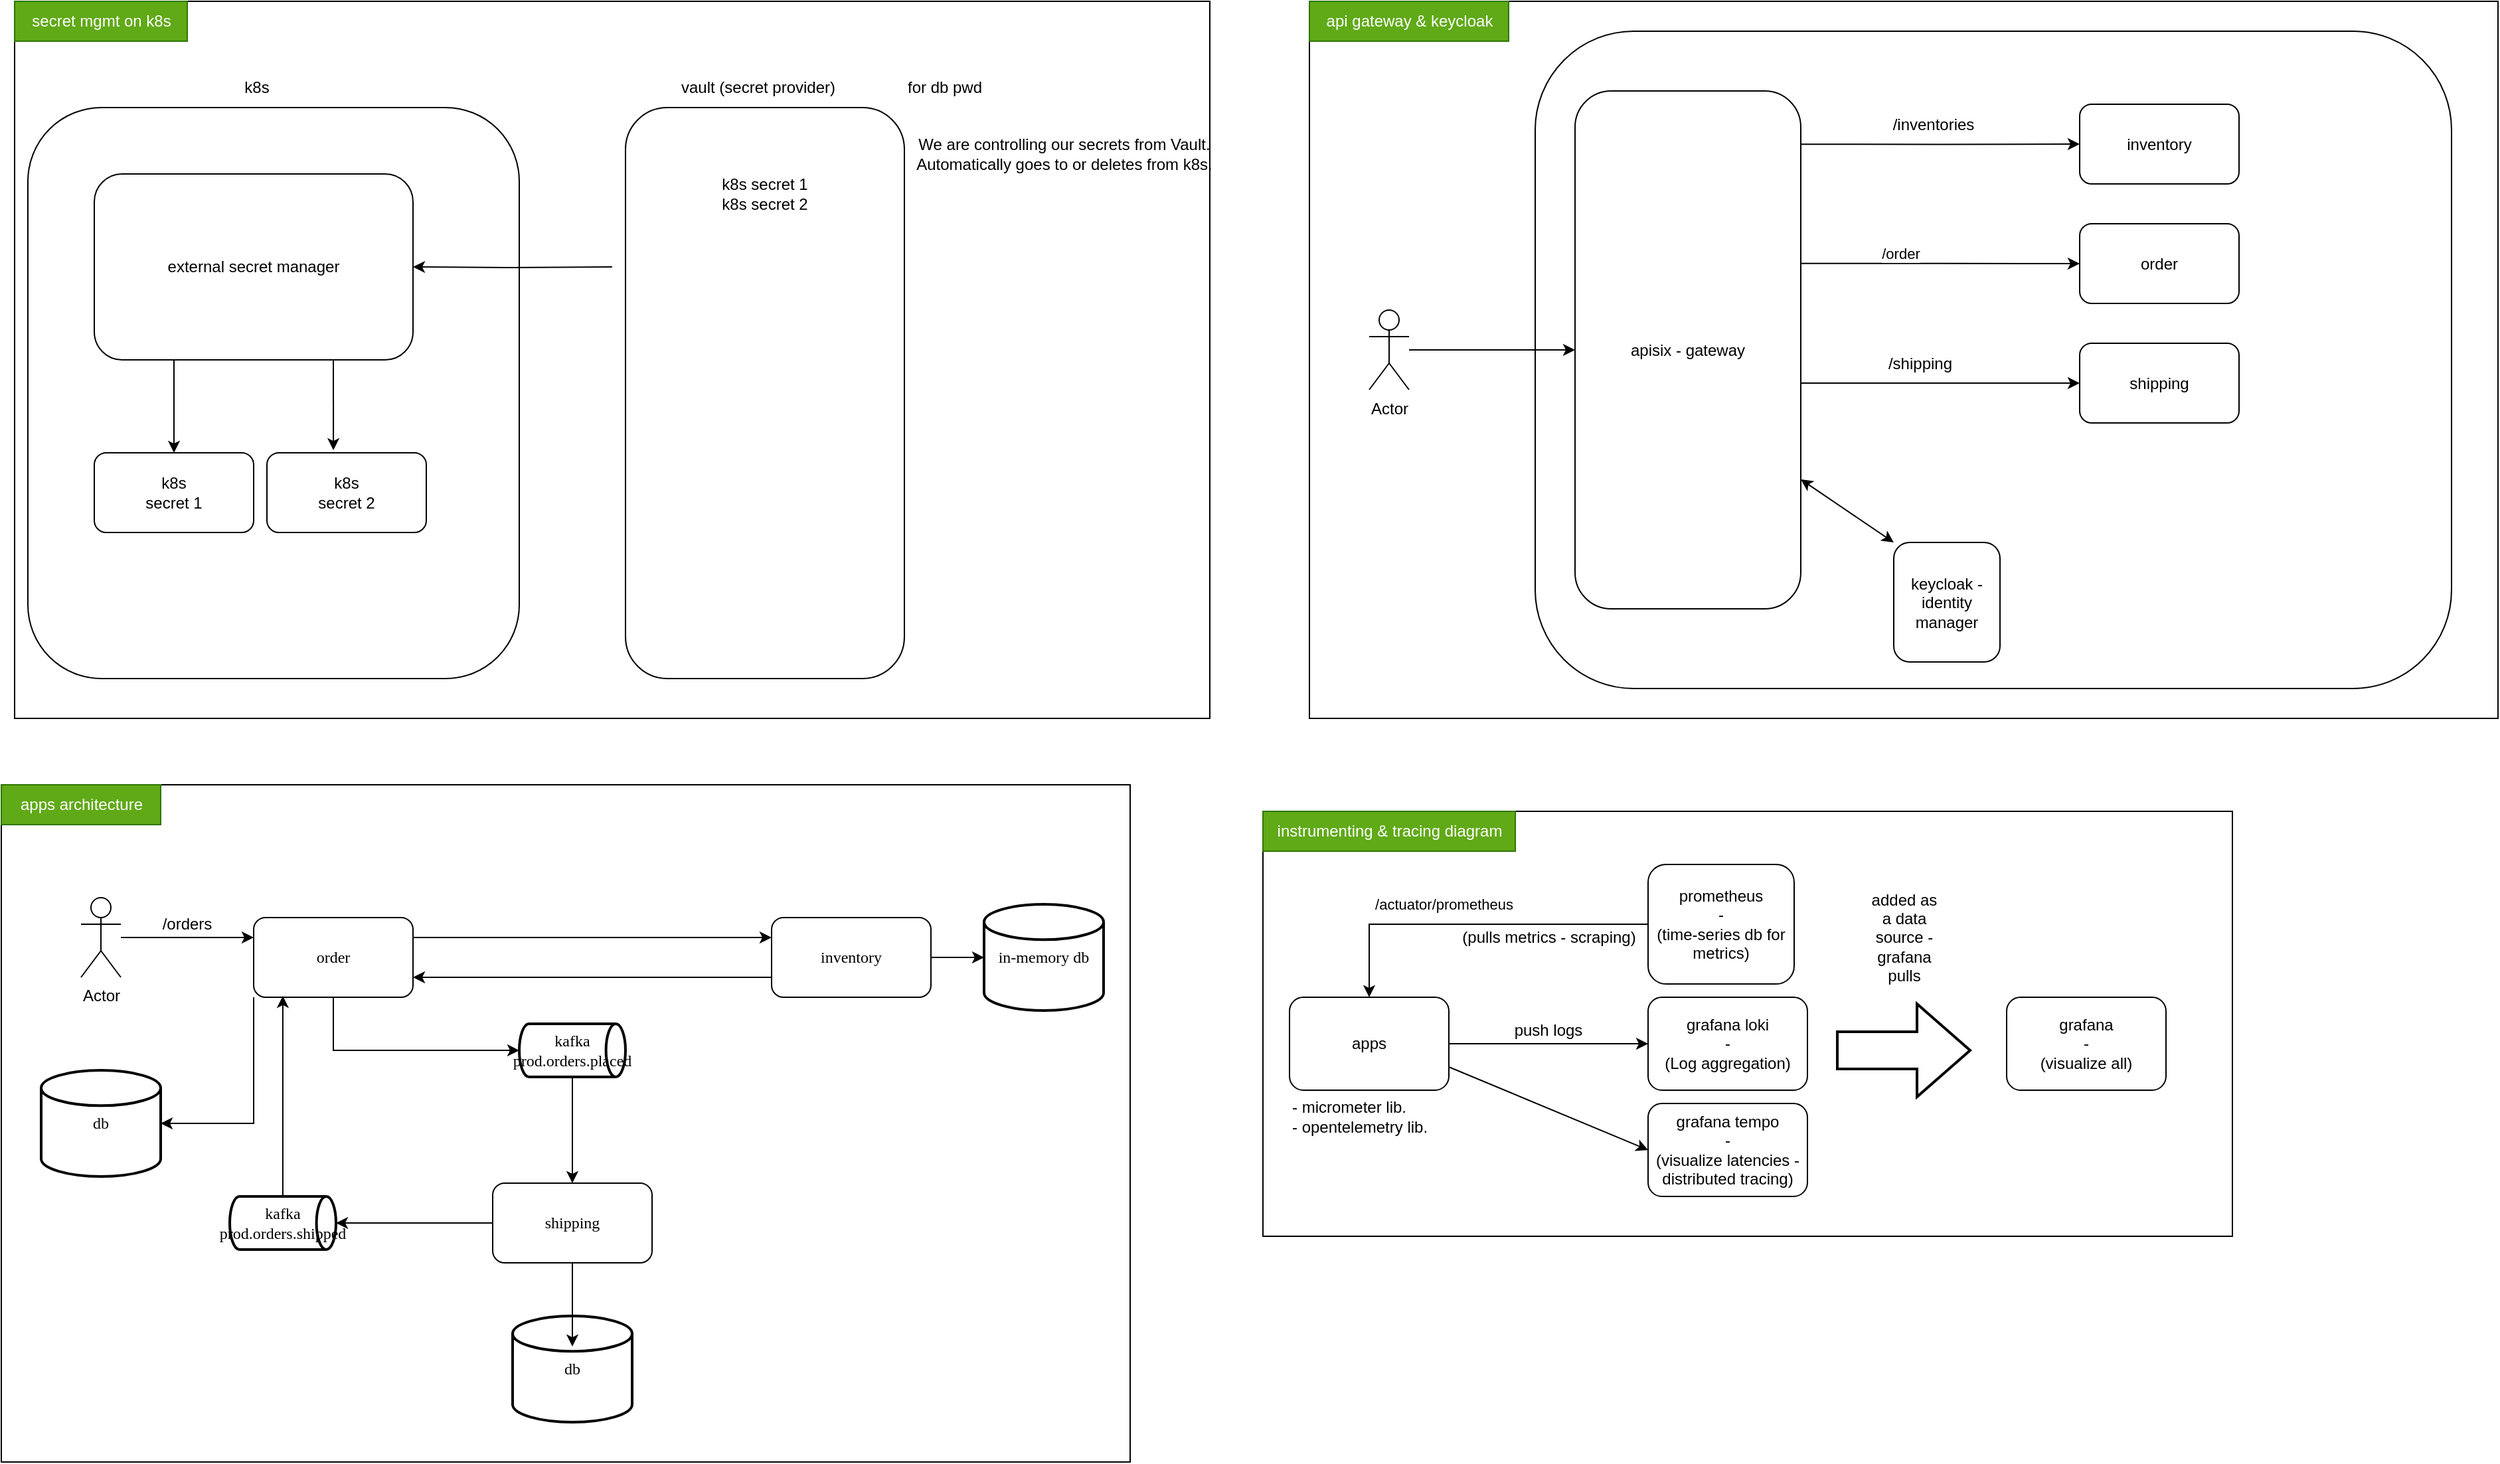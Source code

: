 <mxfile version="20.5.3" type="embed"><diagram name="Page-1" id="9L5oCwXKukPPDeXqEJFU"><mxGraphModel dx="1340" dy="1171" grid="1" gridSize="10" guides="1" tooltips="1" connect="1" arrows="1" fold="1" page="0" pageScale="1" pageWidth="850" pageHeight="1100" background="none" math="0" shadow="0"><root><mxCell id="0"/><mxCell id="1" parent="0"/><mxCell id="6" value="" style="rounded=0;whiteSpace=wrap;html=1;fillColor=none;gradientColor=none;" parent="1" vertex="1"><mxGeometry x="10" y="220" width="850" height="510" as="geometry"/></mxCell><mxCell id="4" value="" style="rounded=0;whiteSpace=wrap;html=1;fillColor=none;gradientColor=none;" parent="1" vertex="1"><mxGeometry x="960" y="240" width="730" height="320" as="geometry"/></mxCell><mxCell id="18" value="" style="rounded=0;whiteSpace=wrap;html=1;fillColor=none;gradientColor=none;" parent="1" vertex="1"><mxGeometry x="995" y="-370" width="895" height="540" as="geometry"/></mxCell><mxCell id="16" value="" style="rounded=0;whiteSpace=wrap;html=1;fillColor=none;gradientColor=none;" parent="1" vertex="1"><mxGeometry x="20" y="-370" width="900" height="540" as="geometry"/></mxCell><mxCell id="U5qZKJpmwjKuic1yh8uf-46" style="edgeStyle=orthogonalEdgeStyle;rounded=0;orthogonalLoop=1;jettySize=auto;html=1;entryX=0;entryY=0.25;entryDx=0;entryDy=0;exitX=1;exitY=0.25;exitDx=0;exitDy=0;" parent="1" source="U5qZKJpmwjKuic1yh8uf-1" target="U5qZKJpmwjKuic1yh8uf-3" edge="1"><mxGeometry relative="1" as="geometry"/></mxCell><mxCell id="U5qZKJpmwjKuic1yh8uf-1" value="&lt;font face=&quot;Comic Sans MS&quot;&gt;order&lt;/font&gt;" style="rounded=1;whiteSpace=wrap;html=1;" parent="1" vertex="1"><mxGeometry x="200" y="320" width="120" height="60" as="geometry"/></mxCell><mxCell id="U5qZKJpmwjKuic1yh8uf-8" style="edgeStyle=orthogonalEdgeStyle;rounded=0;orthogonalLoop=1;jettySize=auto;html=1;" parent="1" source="U5qZKJpmwjKuic1yh8uf-3" target="U5qZKJpmwjKuic1yh8uf-6" edge="1"><mxGeometry relative="1" as="geometry"/></mxCell><mxCell id="U5qZKJpmwjKuic1yh8uf-47" style="edgeStyle=orthogonalEdgeStyle;rounded=0;orthogonalLoop=1;jettySize=auto;html=1;entryX=1;entryY=0.75;entryDx=0;entryDy=0;exitX=0;exitY=0.75;exitDx=0;exitDy=0;" parent="1" source="U5qZKJpmwjKuic1yh8uf-3" target="U5qZKJpmwjKuic1yh8uf-1" edge="1"><mxGeometry relative="1" as="geometry"/></mxCell><mxCell id="U5qZKJpmwjKuic1yh8uf-3" value="&lt;font face=&quot;Comic Sans MS&quot;&gt;inventory&lt;/font&gt;" style="rounded=1;whiteSpace=wrap;html=1;" parent="1" vertex="1"><mxGeometry x="590" y="320" width="120" height="60" as="geometry"/></mxCell><mxCell id="U5qZKJpmwjKuic1yh8uf-4" value="&lt;font face=&quot;Comic Sans MS&quot;&gt;shipping&lt;/font&gt;" style="rounded=1;whiteSpace=wrap;html=1;" parent="1" vertex="1"><mxGeometry x="380" y="520" width="120" height="60" as="geometry"/></mxCell><mxCell id="U5qZKJpmwjKuic1yh8uf-6" value="&lt;font face=&quot;Comic Sans MS&quot;&gt;in-memory db&lt;br&gt;&lt;/font&gt;" style="strokeWidth=2;html=1;shape=mxgraph.flowchart.database;whiteSpace=wrap;" parent="1" vertex="1"><mxGeometry x="750" y="310" width="90" height="80" as="geometry"/></mxCell><mxCell id="U5qZKJpmwjKuic1yh8uf-41" style="edgeStyle=orthogonalEdgeStyle;rounded=0;orthogonalLoop=1;jettySize=auto;html=1;" parent="1" source="U5qZKJpmwjKuic1yh8uf-7" target="U5qZKJpmwjKuic1yh8uf-4" edge="1"><mxGeometry relative="1" as="geometry"/></mxCell><mxCell id="U5qZKJpmwjKuic1yh8uf-7" value="&lt;font face=&quot;Comic Sans MS&quot;&gt;kafka&lt;br&gt;prod.orders.placed&lt;br&gt;&lt;/font&gt;" style="strokeWidth=2;html=1;shape=mxgraph.flowchart.direct_data;whiteSpace=wrap;" parent="1" vertex="1"><mxGeometry x="400" y="400" width="80" height="40" as="geometry"/></mxCell><mxCell id="U5qZKJpmwjKuic1yh8uf-24" value="&lt;font face=&quot;Comic Sans MS&quot;&gt;db&lt;br&gt;&lt;/font&gt;" style="strokeWidth=2;html=1;shape=mxgraph.flowchart.database;whiteSpace=wrap;" parent="1" vertex="1"><mxGeometry x="40" y="435" width="90" height="80" as="geometry"/></mxCell><mxCell id="U5qZKJpmwjKuic1yh8uf-25" style="edgeStyle=orthogonalEdgeStyle;rounded=0;orthogonalLoop=1;jettySize=auto;html=1;entryX=1;entryY=0.5;entryDx=0;entryDy=0;entryPerimeter=0;exitX=0;exitY=1;exitDx=0;exitDy=0;" parent="1" source="U5qZKJpmwjKuic1yh8uf-1" target="U5qZKJpmwjKuic1yh8uf-24" edge="1"><mxGeometry relative="1" as="geometry"/></mxCell><mxCell id="U5qZKJpmwjKuic1yh8uf-26" style="edgeStyle=orthogonalEdgeStyle;rounded=0;orthogonalLoop=1;jettySize=auto;html=1;entryX=0;entryY=0.5;entryDx=0;entryDy=0;entryPerimeter=0;exitX=0.5;exitY=1;exitDx=0;exitDy=0;" parent="1" source="U5qZKJpmwjKuic1yh8uf-1" target="U5qZKJpmwjKuic1yh8uf-7" edge="1"><mxGeometry relative="1" as="geometry"/></mxCell><mxCell id="U5qZKJpmwjKuic1yh8uf-29" value="&lt;font face=&quot;Comic Sans MS&quot;&gt;db&lt;br&gt;&lt;/font&gt;" style="strokeWidth=2;html=1;shape=mxgraph.flowchart.database;whiteSpace=wrap;" parent="1" vertex="1"><mxGeometry x="395" y="620" width="90" height="80" as="geometry"/></mxCell><mxCell id="U5qZKJpmwjKuic1yh8uf-31" style="edgeStyle=orthogonalEdgeStyle;rounded=0;orthogonalLoop=1;jettySize=auto;html=1;entryX=0.5;entryY=0.288;entryDx=0;entryDy=0;entryPerimeter=0;" parent="1" source="U5qZKJpmwjKuic1yh8uf-4" target="U5qZKJpmwjKuic1yh8uf-29" edge="1"><mxGeometry relative="1" as="geometry"/></mxCell><mxCell id="U5qZKJpmwjKuic1yh8uf-40" value="&lt;font face=&quot;Comic Sans MS&quot;&gt;kafka&lt;br&gt;prod.orders.shipped&lt;br&gt;&lt;/font&gt;" style="strokeWidth=2;html=1;shape=mxgraph.flowchart.direct_data;whiteSpace=wrap;" parent="1" vertex="1"><mxGeometry x="182" y="530" width="80" height="40" as="geometry"/></mxCell><mxCell id="U5qZKJpmwjKuic1yh8uf-43" style="edgeStyle=orthogonalEdgeStyle;rounded=0;orthogonalLoop=1;jettySize=auto;html=1;entryX=1;entryY=0.5;entryDx=0;entryDy=0;entryPerimeter=0;" parent="1" source="U5qZKJpmwjKuic1yh8uf-4" target="U5qZKJpmwjKuic1yh8uf-40" edge="1"><mxGeometry relative="1" as="geometry"/></mxCell><mxCell id="U5qZKJpmwjKuic1yh8uf-45" style="edgeStyle=orthogonalEdgeStyle;rounded=0;orthogonalLoop=1;jettySize=auto;html=1;entryX=0.183;entryY=0.983;entryDx=0;entryDy=0;entryPerimeter=0;" parent="1" source="U5qZKJpmwjKuic1yh8uf-40" target="U5qZKJpmwjKuic1yh8uf-1" edge="1"><mxGeometry relative="1" as="geometry"/></mxCell><mxCell id="gGRqJUYBQf3jrcAOIzdx-1" value="" style="rounded=1;whiteSpace=wrap;html=1;" parent="1" vertex="1"><mxGeometry x="30" y="-290" width="370" height="430" as="geometry"/></mxCell><mxCell id="gGRqJUYBQf3jrcAOIzdx-11" style="edgeStyle=orthogonalEdgeStyle;rounded=0;orthogonalLoop=1;jettySize=auto;html=1;exitX=0.25;exitY=1;exitDx=0;exitDy=0;" parent="1" source="gGRqJUYBQf3jrcAOIzdx-2" target="gGRqJUYBQf3jrcAOIzdx-3" edge="1"><mxGeometry relative="1" as="geometry"/></mxCell><mxCell id="gGRqJUYBQf3jrcAOIzdx-13" style="edgeStyle=orthogonalEdgeStyle;rounded=0;orthogonalLoop=1;jettySize=auto;html=1;exitX=0.75;exitY=1;exitDx=0;exitDy=0;entryX=0.417;entryY=-0.033;entryDx=0;entryDy=0;entryPerimeter=0;" parent="1" source="gGRqJUYBQf3jrcAOIzdx-2" target="gGRqJUYBQf3jrcAOIzdx-4" edge="1"><mxGeometry relative="1" as="geometry"/></mxCell><mxCell id="gGRqJUYBQf3jrcAOIzdx-2" value="external secret manager" style="rounded=1;whiteSpace=wrap;html=1;" parent="1" vertex="1"><mxGeometry x="80" y="-240" width="240" height="140" as="geometry"/></mxCell><mxCell id="gGRqJUYBQf3jrcAOIzdx-3" value="k8s &lt;br&gt;secret 1" style="rounded=1;whiteSpace=wrap;html=1;" parent="1" vertex="1"><mxGeometry x="80" y="-30" width="120" height="60" as="geometry"/></mxCell><mxCell id="gGRqJUYBQf3jrcAOIzdx-4" value="k8s &lt;br&gt;secret 2" style="rounded=1;whiteSpace=wrap;html=1;" parent="1" vertex="1"><mxGeometry x="210" y="-30" width="120" height="60" as="geometry"/></mxCell><mxCell id="gGRqJUYBQf3jrcAOIzdx-10" style="edgeStyle=orthogonalEdgeStyle;rounded=0;orthogonalLoop=1;jettySize=auto;html=1;entryX=1;entryY=0.5;entryDx=0;entryDy=0;" parent="1" target="gGRqJUYBQf3jrcAOIzdx-2" edge="1"><mxGeometry relative="1" as="geometry"><mxPoint x="470" y="-170" as="sourcePoint"/></mxGeometry></mxCell><mxCell id="gGRqJUYBQf3jrcAOIzdx-5" value="" style="rounded=1;whiteSpace=wrap;html=1;" parent="1" vertex="1"><mxGeometry x="480" y="-290" width="210" height="430" as="geometry"/></mxCell><mxCell id="gGRqJUYBQf3jrcAOIzdx-7" value="k8s secret 1&lt;br&gt;k8s&amp;nbsp;secret 2" style="text;html=1;strokeColor=none;fillColor=none;align=center;verticalAlign=middle;whiteSpace=wrap;rounded=0;" parent="1" vertex="1"><mxGeometry x="510" y="-240" width="150" height="30" as="geometry"/></mxCell><mxCell id="gGRqJUYBQf3jrcAOIzdx-8" value="k8s" style="text;html=1;align=center;verticalAlign=middle;resizable=0;points=[];autosize=1;strokeColor=none;fillColor=none;" parent="1" vertex="1"><mxGeometry x="182" y="-320" width="40" height="30" as="geometry"/></mxCell><mxCell id="gGRqJUYBQf3jrcAOIzdx-9" value="vault (secret provider)" style="text;strokeColor=none;align=center;fillColor=none;html=1;verticalAlign=middle;whiteSpace=wrap;rounded=0;" parent="1" vertex="1"><mxGeometry x="500" y="-320" width="160" height="30" as="geometry"/></mxCell><mxCell id="gGRqJUYBQf3jrcAOIzdx-15" value="We are controlling our secrets from Vault.&lt;br&gt;Automatically goes to or deletes from k8s." style="text;html=1;align=center;verticalAlign=middle;resizable=0;points=[];autosize=1;strokeColor=none;fillColor=none;" parent="1" vertex="1"><mxGeometry x="685" y="-275" width="250" height="40" as="geometry"/></mxCell><mxCell id="pC24YJ5IWRTdV-J8sgua-1" value="" style="rounded=1;whiteSpace=wrap;html=1;" parent="1" vertex="1"><mxGeometry x="1165" y="-347.5" width="690" height="495" as="geometry"/></mxCell><mxCell id="pC24YJ5IWRTdV-J8sgua-11" style="edgeStyle=orthogonalEdgeStyle;rounded=0;orthogonalLoop=1;jettySize=auto;html=1;entryX=0;entryY=0.5;entryDx=0;entryDy=0;exitX=1;exitY=0.564;exitDx=0;exitDy=0;exitPerimeter=0;" parent="1" source="pC24YJ5IWRTdV-J8sgua-2" target="pC24YJ5IWRTdV-J8sgua-10" edge="1"><mxGeometry relative="1" as="geometry"/></mxCell><mxCell id="pC24YJ5IWRTdV-J8sgua-12" style="edgeStyle=orthogonalEdgeStyle;rounded=0;orthogonalLoop=1;jettySize=auto;html=1;exitX=0.988;exitY=0.333;exitDx=0;exitDy=0;entryX=0;entryY=0.5;entryDx=0;entryDy=0;exitPerimeter=0;" parent="1" source="pC24YJ5IWRTdV-J8sgua-2" target="pC24YJ5IWRTdV-J8sgua-9" edge="1"><mxGeometry relative="1" as="geometry"/></mxCell><mxCell id="pC24YJ5IWRTdV-J8sgua-16" value="/order" style="edgeLabel;html=1;align=center;verticalAlign=middle;resizable=0;points=[];" parent="pC24YJ5IWRTdV-J8sgua-12" vertex="1" connectable="0"><mxGeometry x="-0.283" y="8" relative="1" as="geometry"><mxPoint x="1" as="offset"/></mxGeometry></mxCell><mxCell id="pC24YJ5IWRTdV-J8sgua-15" style="edgeStyle=orthogonalEdgeStyle;rounded=0;orthogonalLoop=1;jettySize=auto;html=1;entryX=0;entryY=0.5;entryDx=0;entryDy=0;exitX=0.976;exitY=0.103;exitDx=0;exitDy=0;exitPerimeter=0;" parent="1" source="pC24YJ5IWRTdV-J8sgua-2" target="pC24YJ5IWRTdV-J8sgua-4" edge="1"><mxGeometry relative="1" as="geometry"/></mxCell><mxCell id="pC24YJ5IWRTdV-J8sgua-2" value="apisix - gateway" style="rounded=1;whiteSpace=wrap;html=1;arcSize=16;" parent="1" vertex="1"><mxGeometry x="1195" y="-302.5" width="170" height="390" as="geometry"/></mxCell><mxCell id="pC24YJ5IWRTdV-J8sgua-3" value="keycloak - identity manager" style="rounded=1;whiteSpace=wrap;html=1;" parent="1" vertex="1"><mxGeometry x="1435" y="37.5" width="80" height="90" as="geometry"/></mxCell><mxCell id="pC24YJ5IWRTdV-J8sgua-4" value="inventory" style="rounded=1;whiteSpace=wrap;html=1;" parent="1" vertex="1"><mxGeometry x="1575" y="-292.5" width="120" height="60" as="geometry"/></mxCell><mxCell id="pC24YJ5IWRTdV-J8sgua-8" value="" style="endArrow=classic;startArrow=classic;html=1;rounded=0;entryX=1;entryY=0.75;entryDx=0;entryDy=0;exitX=0;exitY=0;exitDx=0;exitDy=0;" parent="1" source="pC24YJ5IWRTdV-J8sgua-3" target="pC24YJ5IWRTdV-J8sgua-2" edge="1"><mxGeometry width="50" height="50" relative="1" as="geometry"><mxPoint x="1325" y="-42.5" as="sourcePoint"/><mxPoint x="1375" y="-92.5" as="targetPoint"/></mxGeometry></mxCell><mxCell id="pC24YJ5IWRTdV-J8sgua-9" value="order" style="rounded=1;whiteSpace=wrap;html=1;" parent="1" vertex="1"><mxGeometry x="1575" y="-202.5" width="120" height="60" as="geometry"/></mxCell><mxCell id="pC24YJ5IWRTdV-J8sgua-10" value="shipping" style="rounded=1;whiteSpace=wrap;html=1;" parent="1" vertex="1"><mxGeometry x="1575" y="-112.5" width="120" height="60" as="geometry"/></mxCell><mxCell id="pC24YJ5IWRTdV-J8sgua-20" value="/inventories" style="text;html=1;strokeColor=none;fillColor=none;align=center;verticalAlign=middle;whiteSpace=wrap;rounded=0;" parent="1" vertex="1"><mxGeometry x="1435" y="-292.5" width="60" height="30" as="geometry"/></mxCell><mxCell id="pC24YJ5IWRTdV-J8sgua-21" value="/shipping" style="text;html=1;strokeColor=none;fillColor=none;align=center;verticalAlign=middle;whiteSpace=wrap;rounded=0;" parent="1" vertex="1"><mxGeometry x="1425" y="-112.5" width="60" height="30" as="geometry"/></mxCell><mxCell id="pC24YJ5IWRTdV-J8sgua-23" value="Actor" style="shape=umlActor;verticalLabelPosition=bottom;verticalAlign=top;html=1;outlineConnect=0;" parent="1" vertex="1"><mxGeometry x="1040" y="-137.5" width="30" height="60" as="geometry"/></mxCell><mxCell id="pC24YJ5IWRTdV-J8sgua-24" style="edgeStyle=orthogonalEdgeStyle;rounded=0;orthogonalLoop=1;jettySize=auto;html=1;entryX=0;entryY=0.5;entryDx=0;entryDy=0;" parent="1" source="pC24YJ5IWRTdV-J8sgua-23" target="pC24YJ5IWRTdV-J8sgua-2" edge="1"><mxGeometry relative="1" as="geometry"/></mxCell><mxCell id="pC24YJ5IWRTdV-J8sgua-25" value="for db pwd" style="text;html=1;align=center;verticalAlign=middle;resizable=0;points=[];autosize=1;strokeColor=none;fillColor=none;" parent="1" vertex="1"><mxGeometry x="680" y="-320" width="80" height="30" as="geometry"/></mxCell><mxCell id="btFb5VA50XGffJNv-ctb-5" style="edgeStyle=orthogonalEdgeStyle;rounded=0;orthogonalLoop=1;jettySize=auto;html=1;entryX=0.5;entryY=0;entryDx=0;entryDy=0;exitX=0;exitY=0.5;exitDx=0;exitDy=0;" parent="1" source="btFb5VA50XGffJNv-ctb-2" target="btFb5VA50XGffJNv-ctb-1" edge="1"><mxGeometry relative="1" as="geometry"/></mxCell><mxCell id="btFb5VA50XGffJNv-ctb-6" value="/actuator/prometheus" style="edgeLabel;html=1;align=center;verticalAlign=middle;resizable=0;points=[];" parent="btFb5VA50XGffJNv-ctb-5" vertex="1" connectable="0"><mxGeometry x="-0.26" y="8" relative="1" as="geometry"><mxPoint x="-56" y="-23" as="offset"/></mxGeometry></mxCell><mxCell id="21" style="edgeStyle=orthogonalEdgeStyle;rounded=0;orthogonalLoop=1;jettySize=auto;html=1;" parent="1" source="btFb5VA50XGffJNv-ctb-1" target="9" edge="1"><mxGeometry relative="1" as="geometry"/></mxCell><mxCell id="btFb5VA50XGffJNv-ctb-1" value="apps" style="rounded=1;whiteSpace=wrap;html=1;" parent="1" vertex="1"><mxGeometry x="980" y="380" width="120" height="70" as="geometry"/></mxCell><mxCell id="btFb5VA50XGffJNv-ctb-2" value="prometheus&lt;br&gt;-&lt;br&gt;(time-series db for metrics)" style="rounded=1;whiteSpace=wrap;html=1;" parent="1" vertex="1"><mxGeometry x="1250" y="280" width="110" height="90" as="geometry"/></mxCell><mxCell id="btFb5VA50XGffJNv-ctb-3" value="grafana&lt;br&gt;-&lt;br&gt;(visualize all)" style="rounded=1;whiteSpace=wrap;html=1;" parent="1" vertex="1"><mxGeometry x="1520" y="380" width="120" height="70" as="geometry"/></mxCell><mxCell id="2" value="(pulls metrics - scraping)" style="text;html=1;align=center;verticalAlign=middle;resizable=0;points=[];autosize=1;strokeColor=none;fillColor=none;" parent="1" vertex="1"><mxGeometry x="1100" y="320" width="150" height="30" as="geometry"/></mxCell><mxCell id="5" value="instrumenting &amp;amp; tracing diagram" style="text;html=1;align=center;verticalAlign=middle;resizable=0;points=[];autosize=1;strokeColor=#2D7600;fillColor=#60a917;fontColor=#ffffff;" parent="1" vertex="1"><mxGeometry x="960" y="240" width="190" height="30" as="geometry"/></mxCell><mxCell id="7" value="apps architecture" style="text;html=1;align=center;verticalAlign=middle;resizable=0;points=[];autosize=1;strokeColor=#2D7600;fillColor=#60a917;fontColor=#ffffff;" parent="1" vertex="1"><mxGeometry x="10" y="220" width="120" height="30" as="geometry"/></mxCell><mxCell id="8" value="- micrometer lib.&lt;br&gt;- opentelemetry lib." style="text;html=1;align=left;verticalAlign=middle;resizable=0;points=[];autosize=1;strokeColor=none;fillColor=none;" parent="1" vertex="1"><mxGeometry x="980" y="450" width="130" height="40" as="geometry"/></mxCell><mxCell id="9" value="grafana loki&lt;br&gt;-&lt;br&gt;(Log aggregation)" style="rounded=1;whiteSpace=wrap;html=1;fillColor=default;gradientColor=none;" parent="1" vertex="1"><mxGeometry x="1250" y="380" width="120" height="70" as="geometry"/></mxCell><mxCell id="11" value="grafana tempo&lt;br&gt;-&lt;br&gt;(visualize&amp;nbsp;latencies - distributed tracing)" style="rounded=1;whiteSpace=wrap;html=1;fillColor=default;gradientColor=none;" parent="1" vertex="1"><mxGeometry x="1250" y="460" width="120" height="70" as="geometry"/></mxCell><mxCell id="15" value="" style="verticalLabelPosition=bottom;verticalAlign=top;html=1;strokeWidth=2;shape=mxgraph.arrows2.arrow;dy=0.6;dx=40;notch=0;fillColor=none;gradientColor=none;" parent="1" vertex="1"><mxGeometry x="1392.5" y="385" width="100" height="70" as="geometry"/></mxCell><mxCell id="17" value="secret mgmt on k8s" style="text;html=1;align=center;verticalAlign=middle;resizable=0;points=[];autosize=1;strokeColor=#2D7600;fillColor=#60a917;fontColor=#ffffff;" parent="1" vertex="1"><mxGeometry x="20" y="-370" width="130" height="30" as="geometry"/></mxCell><mxCell id="19" value="api gateway &amp;amp; keycloak" style="text;html=1;align=center;verticalAlign=middle;resizable=0;points=[];autosize=1;strokeColor=#2D7600;fillColor=#60a917;fontColor=#ffffff;" parent="1" vertex="1"><mxGeometry x="995" y="-370" width="150" height="30" as="geometry"/></mxCell><mxCell id="26" value="" style="endArrow=classic;html=1;rounded=0;entryX=0;entryY=0.5;entryDx=0;entryDy=0;exitX=1;exitY=0.75;exitDx=0;exitDy=0;" parent="1" source="btFb5VA50XGffJNv-ctb-1" target="11" edge="1"><mxGeometry width="50" height="50" relative="1" as="geometry"><mxPoint x="1120" y="495" as="sourcePoint"/><mxPoint x="1170" y="445" as="targetPoint"/></mxGeometry></mxCell><mxCell id="27" value="push logs" style="text;html=1;strokeColor=none;fillColor=none;align=center;verticalAlign=middle;whiteSpace=wrap;rounded=0;" parent="1" vertex="1"><mxGeometry x="1145" y="390" width="60" height="30" as="geometry"/></mxCell><mxCell id="28" value="added as a data source - grafana pulls" style="text;html=1;strokeColor=none;fillColor=none;align=center;verticalAlign=middle;whiteSpace=wrap;rounded=0;" vertex="1" parent="1"><mxGeometry x="1412.5" y="320" width="60" height="30" as="geometry"/></mxCell><mxCell id="32" style="edgeStyle=orthogonalEdgeStyle;rounded=0;orthogonalLoop=1;jettySize=auto;html=1;entryX=0;entryY=0.25;entryDx=0;entryDy=0;" edge="1" parent="1" source="29" target="U5qZKJpmwjKuic1yh8uf-1"><mxGeometry relative="1" as="geometry"/></mxCell><mxCell id="29" value="Actor" style="shape=umlActor;verticalLabelPosition=bottom;verticalAlign=top;html=1;outlineConnect=0;" vertex="1" parent="1"><mxGeometry x="70" y="305" width="30" height="60" as="geometry"/></mxCell><mxCell id="33" value="/orders" style="text;html=1;strokeColor=none;fillColor=none;align=center;verticalAlign=middle;whiteSpace=wrap;rounded=0;" vertex="1" parent="1"><mxGeometry x="120" y="310" width="60" height="30" as="geometry"/></mxCell></root></mxGraphModel></diagram></mxfile>